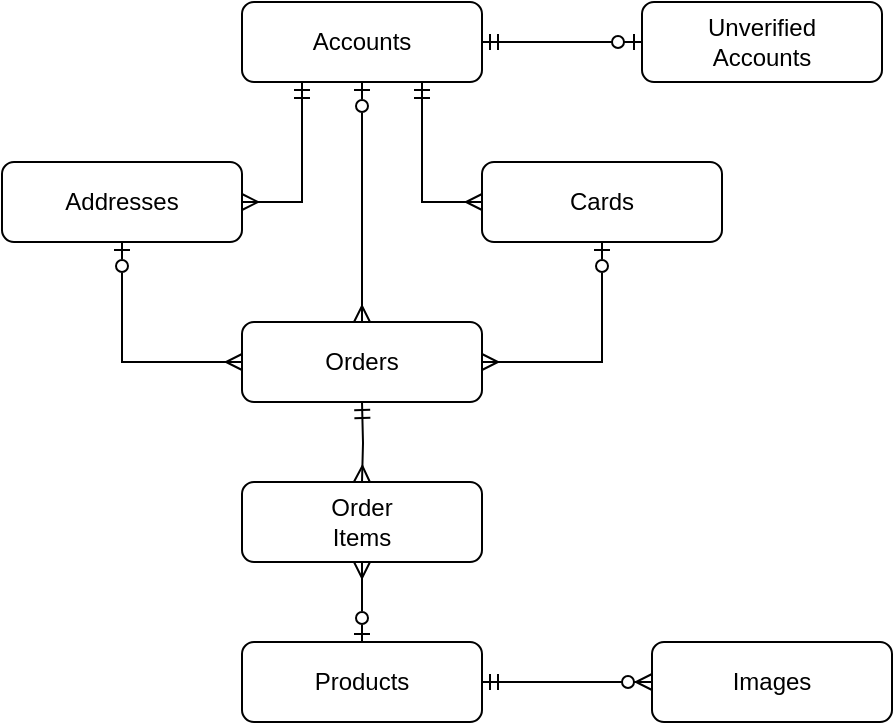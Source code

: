 <mxfile>
    <diagram id="C8QI43SjwJCJDJTKDoHD" name="ERD">
        <mxGraphModel dx="1169" dy="806" grid="1" gridSize="10" guides="1" tooltips="1" connect="1" arrows="1" fold="1" page="1" pageScale="1" pageWidth="1169" pageHeight="827" math="0" shadow="0">
            <root>
                <mxCell id="0"/>
                <mxCell id="1" parent="0"/>
                <mxCell id="Fu6EoirFuYGi66nkFCTZ-1" value="Accounts" style="rounded=1;whiteSpace=wrap;html=1;" parent="1" vertex="1">
                    <mxGeometry x="320" y="280" width="120" height="40" as="geometry"/>
                </mxCell>
                <mxCell id="Fu6EoirFuYGi66nkFCTZ-2" value="Unverified&lt;br&gt;Accounts" style="rounded=1;whiteSpace=wrap;html=1;" parent="1" vertex="1">
                    <mxGeometry x="520" y="280" width="120" height="40" as="geometry"/>
                </mxCell>
                <mxCell id="Fu6EoirFuYGi66nkFCTZ-3" value="" style="edgeStyle=entityRelationEdgeStyle;fontSize=12;html=1;endArrow=ERzeroToOne;startArrow=ERmandOne;rounded=0;entryX=0;entryY=0.5;entryDx=0;entryDy=0;exitX=1;exitY=0.5;exitDx=0;exitDy=0;" parent="1" source="Fu6EoirFuYGi66nkFCTZ-1" target="Fu6EoirFuYGi66nkFCTZ-2" edge="1">
                    <mxGeometry width="100" height="100" relative="1" as="geometry">
                        <mxPoint x="160" y="590" as="sourcePoint"/>
                        <mxPoint x="260" y="490" as="targetPoint"/>
                    </mxGeometry>
                </mxCell>
                <mxCell id="Fu6EoirFuYGi66nkFCTZ-4" value="Products" style="rounded=1;whiteSpace=wrap;html=1;" parent="1" vertex="1">
                    <mxGeometry x="320" y="600" width="120" height="40" as="geometry"/>
                </mxCell>
                <mxCell id="Fu6EoirFuYGi66nkFCTZ-5" value="" style="edgeStyle=entityRelationEdgeStyle;fontSize=12;html=1;endArrow=ERzeroToMany;startArrow=ERmandOne;rounded=0;exitX=1;exitY=0.5;exitDx=0;exitDy=0;entryX=0;entryY=0.5;entryDx=0;entryDy=0;" parent="1" source="Fu6EoirFuYGi66nkFCTZ-4" target="Fu6EoirFuYGi66nkFCTZ-6" edge="1">
                    <mxGeometry width="100" height="100" relative="1" as="geometry">
                        <mxPoint x="460" y="730" as="sourcePoint"/>
                        <mxPoint x="500" y="660" as="targetPoint"/>
                    </mxGeometry>
                </mxCell>
                <mxCell id="Fu6EoirFuYGi66nkFCTZ-6" value="Images" style="rounded=1;whiteSpace=wrap;html=1;" parent="1" vertex="1">
                    <mxGeometry x="525" y="600" width="120" height="40" as="geometry"/>
                </mxCell>
                <mxCell id="2" value="Addresses" style="rounded=1;whiteSpace=wrap;html=1;" parent="1" vertex="1">
                    <mxGeometry x="200" y="360" width="120" height="40" as="geometry"/>
                </mxCell>
                <mxCell id="3" value="Cards" style="rounded=1;whiteSpace=wrap;html=1;" parent="1" vertex="1">
                    <mxGeometry x="440" y="360" width="120" height="40" as="geometry"/>
                </mxCell>
                <mxCell id="4" value="Orders" style="rounded=1;whiteSpace=wrap;html=1;" parent="1" vertex="1">
                    <mxGeometry x="320" y="440" width="120" height="40" as="geometry"/>
                </mxCell>
                <mxCell id="6" value="" style="fontSize=12;html=1;endArrow=ERmany;startArrow=ERmandOne;rounded=0;entryX=0;entryY=0.5;entryDx=0;entryDy=0;exitX=0.75;exitY=1;exitDx=0;exitDy=0;edgeStyle=orthogonalEdgeStyle;endFill=0;" parent="1" source="Fu6EoirFuYGi66nkFCTZ-1" target="3" edge="1">
                    <mxGeometry width="100" height="100" relative="1" as="geometry">
                        <mxPoint x="450" y="310.0" as="sourcePoint"/>
                        <mxPoint x="530" y="310.0" as="targetPoint"/>
                    </mxGeometry>
                </mxCell>
                <mxCell id="7" value="" style="fontSize=12;html=1;endArrow=ERmany;startArrow=ERmandOne;rounded=0;entryX=1;entryY=0.5;entryDx=0;entryDy=0;exitX=0.25;exitY=1;exitDx=0;exitDy=0;edgeStyle=orthogonalEdgeStyle;endFill=0;" parent="1" source="Fu6EoirFuYGi66nkFCTZ-1" target="2" edge="1">
                    <mxGeometry width="100" height="100" relative="1" as="geometry">
                        <mxPoint x="420" y="330.0" as="sourcePoint"/>
                        <mxPoint x="475" y="390" as="targetPoint"/>
                    </mxGeometry>
                </mxCell>
                <mxCell id="8" value="" style="fontSize=12;html=1;endArrow=ERmany;startArrow=ERzeroToOne;rounded=0;exitX=0.5;exitY=1;exitDx=0;exitDy=0;edgeStyle=orthogonalEdgeStyle;endFill=0;entryX=1;entryY=0.5;entryDx=0;entryDy=0;startFill=0;" parent="1" source="3" target="4" edge="1">
                    <mxGeometry width="100" height="100" relative="1" as="geometry">
                        <mxPoint x="420" y="330.0" as="sourcePoint"/>
                        <mxPoint x="500" y="450" as="targetPoint"/>
                    </mxGeometry>
                </mxCell>
                <mxCell id="11" value="" style="fontSize=12;html=1;endArrow=ERmany;startArrow=ERzeroToOne;rounded=0;exitX=0.5;exitY=1;exitDx=0;exitDy=0;edgeStyle=orthogonalEdgeStyle;endFill=0;entryX=0;entryY=0.5;entryDx=0;entryDy=0;startFill=0;" parent="1" source="2" target="4" edge="1">
                    <mxGeometry width="100" height="100" relative="1" as="geometry">
                        <mxPoint x="510" y="410" as="sourcePoint"/>
                        <mxPoint x="450" y="470" as="targetPoint"/>
                    </mxGeometry>
                </mxCell>
                <mxCell id="13" value="Order&lt;br&gt;Items" style="rounded=1;whiteSpace=wrap;html=1;" parent="1" vertex="1">
                    <mxGeometry x="320" y="520" width="120" height="40" as="geometry"/>
                </mxCell>
                <mxCell id="14" value="" style="fontSize=12;html=1;endArrow=ERmany;startArrow=ERmandOne;rounded=0;edgeStyle=orthogonalEdgeStyle;endFill=0;entryX=0.5;entryY=0;entryDx=0;entryDy=0;" parent="1" target="13" edge="1">
                    <mxGeometry width="100" height="100" relative="1" as="geometry">
                        <mxPoint x="380" y="480" as="sourcePoint"/>
                        <mxPoint x="450" y="470" as="targetPoint"/>
                    </mxGeometry>
                </mxCell>
                <mxCell id="15" value="" style="fontSize=12;html=1;endArrow=ERmany;startArrow=ERzeroToOne;rounded=0;edgeStyle=orthogonalEdgeStyle;endFill=0;entryX=0.5;entryY=1;entryDx=0;entryDy=0;exitX=0.5;exitY=0;exitDx=0;exitDy=0;startFill=0;" parent="1" source="Fu6EoirFuYGi66nkFCTZ-4" target="13" edge="1">
                    <mxGeometry width="100" height="100" relative="1" as="geometry">
                        <mxPoint x="390" y="490" as="sourcePoint"/>
                        <mxPoint x="390" y="550" as="targetPoint"/>
                    </mxGeometry>
                </mxCell>
                <mxCell id="16" value="" style="fontSize=12;html=1;endArrow=ERmany;startArrow=ERzeroToOne;rounded=0;exitX=0.5;exitY=1;exitDx=0;exitDy=0;edgeStyle=orthogonalEdgeStyle;endFill=0;entryX=0.5;entryY=0;entryDx=0;entryDy=0;startFill=0;" edge="1" parent="1" source="Fu6EoirFuYGi66nkFCTZ-1" target="4">
                    <mxGeometry width="100" height="100" relative="1" as="geometry">
                        <mxPoint x="270" y="410" as="sourcePoint"/>
                        <mxPoint x="330" y="470" as="targetPoint"/>
                    </mxGeometry>
                </mxCell>
            </root>
        </mxGraphModel>
    </diagram>
</mxfile>